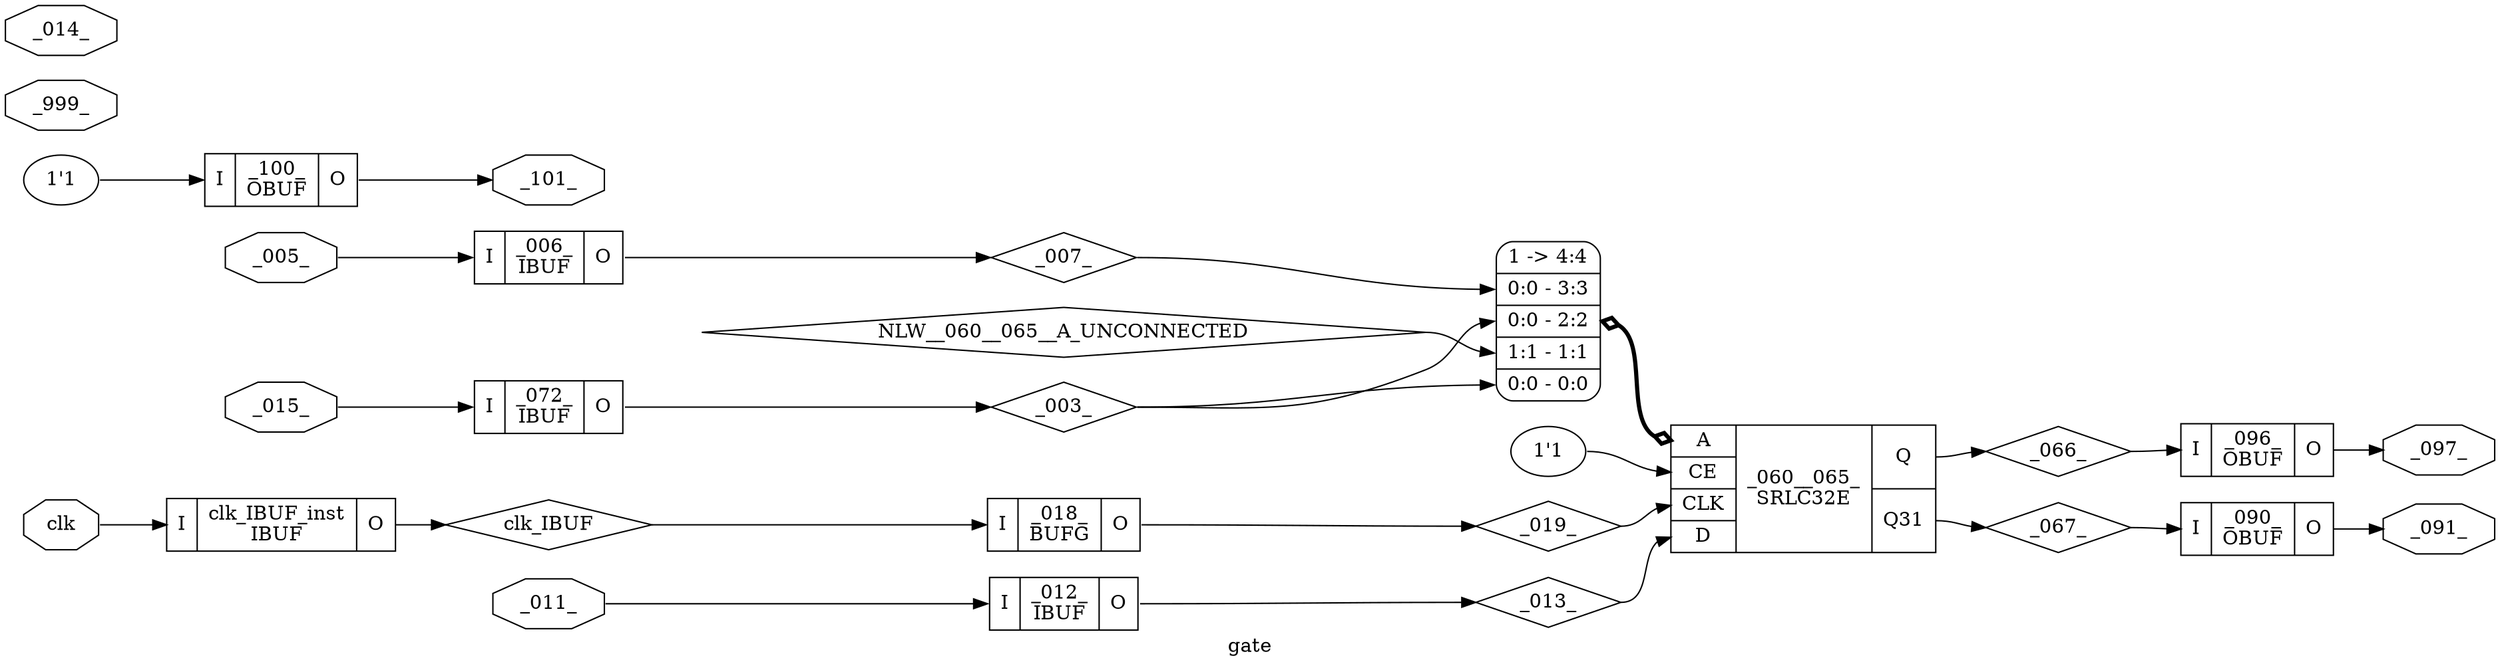 digraph "gate" {
label="gate";
rankdir="LR";
remincross=true;
n1 [ shape=diamond, label="NLW__060__065__A_UNCONNECTED", color="black", fontcolor="black"];
n2 [ shape=diamond, label="clk_IBUF", color="black", fontcolor="black"];
n3 [ shape=diamond, label="_067_", color="black", fontcolor="black"];
n4 [ shape=diamond, label="_066_", color="black", fontcolor="black"];
n5 [ shape=diamond, label="_019_", color="black", fontcolor="black"];
n6 [ shape=diamond, label="_013_", color="black", fontcolor="black"];
n7 [ shape=diamond, label="_007_", color="black", fontcolor="black"];
n8 [ shape=diamond, label="_003_", color="black", fontcolor="black"];
n9 [ shape=octagon, label="_101_", color="black", fontcolor="black"];
n10 [ shape=octagon, label="_097_", color="black", fontcolor="black"];
n11 [ shape=octagon, label="_091_", color="black", fontcolor="black"];
n12 [ shape=octagon, label="clk", color="black", fontcolor="black"];
n13 [ shape=octagon, label="_999_", color="black", fontcolor="black"];
n14 [ shape=octagon, label="_015_", color="black", fontcolor="black"];
n15 [ shape=octagon, label="_014_", color="black", fontcolor="black"];
n16 [ shape=octagon, label="_011_", color="black", fontcolor="black"];
n17 [ shape=octagon, label="_005_", color="black", fontcolor="black"];
c20 [ shape=record, label="{{<p18> I}|clk_IBUF_inst\nIBUF|{<p19> O}}",  ];
v0 [ label="1'1" ];
c21 [ shape=record, label="{{<p18> I}|_100_\nOBUF|{<p19> O}}",  ];
c22 [ shape=record, label="{{<p18> I}|_096_\nOBUF|{<p19> O}}",  ];
c23 [ shape=record, label="{{<p18> I}|_090_\nOBUF|{<p19> O}}",  ];
c24 [ shape=record, label="{{<p18> I}|_072_\nIBUF|{<p19> O}}",  ];
v1 [ label="1'1" ];
c31 [ shape=record, label="{{<p25> A|<p26> CE|<p27> CLK|<p28> D}|_060__065_\nSRLC32E|{<p29> Q|<p30> Q31}}",  ];
x2 [ shape=record, style=rounded, label="1 -&gt; 4:4 |<s3> 0:0 - 3:3 |<s2> 0:0 - 2:2 |<s1> 1:1 - 1:1 |<s0> 0:0 - 0:0 ", color="black", fontcolor="black" ];
x2:e -> c31:p25:w [arrowhead=odiamond, arrowtail=odiamond, dir=both, color="black", fontcolor="black", style="setlinewidth(3)", label=""];
c32 [ shape=record, label="{{<p18> I}|_018_\nBUFG|{<p19> O}}",  ];
c33 [ shape=record, label="{{<p18> I}|_012_\nIBUF|{<p19> O}}",  ];
c34 [ shape=record, label="{{<p18> I}|_006_\nIBUF|{<p19> O}}",  ];
n1:e -> x2:s1:w [color="black", fontcolor="black", label=""];
c22:p19:e -> n10:w [color="black", fontcolor="black", label=""];
c23:p19:e -> n11:w [color="black", fontcolor="black", label=""];
n12:e -> c20:p18:w [color="black", fontcolor="black", label=""];
n14:e -> c24:p18:w [color="black", fontcolor="black", label=""];
n16:e -> c33:p18:w [color="black", fontcolor="black", label=""];
n17:e -> c34:p18:w [color="black", fontcolor="black", label=""];
c20:p19:e -> n2:w [color="black", fontcolor="black", label=""];
n2:e -> c32:p18:w [color="black", fontcolor="black", label=""];
c31:p30:e -> n3:w [color="black", fontcolor="black", label=""];
n3:e -> c23:p18:w [color="black", fontcolor="black", label=""];
c31:p29:e -> n4:w [color="black", fontcolor="black", label=""];
n4:e -> c22:p18:w [color="black", fontcolor="black", label=""];
c32:p19:e -> n5:w [color="black", fontcolor="black", label=""];
n5:e -> c31:p27:w [color="black", fontcolor="black", label=""];
c33:p19:e -> n6:w [color="black", fontcolor="black", label=""];
n6:e -> c31:p28:w [color="black", fontcolor="black", label=""];
c34:p19:e -> n7:w [color="black", fontcolor="black", label=""];
n7:e -> x2:s3:w [color="black", fontcolor="black", label=""];
c24:p19:e -> n8:w [color="black", fontcolor="black", label=""];
n8:e -> x2:s0:w [color="black", fontcolor="black", label=""];
n8:e -> x2:s2:w [color="black", fontcolor="black", label=""];
c21:p19:e -> n9:w [color="black", fontcolor="black", label=""];
v0:e -> c21:p18:w [color="black", fontcolor="black", label=""];
v1:e -> c31:p26:w [color="black", fontcolor="black", label=""];
}
digraph "gold" {
label="gold";
rankdir="LR";
remincross=true;
n1 [ shape=diamond, label="clk_IBUF", color="black", fontcolor="black"];
n2 [ shape=diamond, label="_067_", color="black", fontcolor="black"];
n3 [ shape=diamond, label="_066_", color="black", fontcolor="black"];
n4 [ shape=diamond, label="_064_", color="black", fontcolor="black"];
n5 [ shape=diamond, label="_062_", color="black", fontcolor="black"];
n6 [ shape=diamond, label="_061_", color="black", fontcolor="black"];
n7 [ shape=diamond, label="_029_", color="black", fontcolor="black"];
n8 [ shape=diamond, label="_019_", color="black", fontcolor="black"];
n9 [ shape=diamond, label="_017_", color="black", fontcolor="black"];
n10 [ shape=diamond, label="_013_", color="black", fontcolor="black"];
n11 [ shape=diamond, label="_007_", color="black", fontcolor="black"];
n12 [ shape=diamond, label="_003_", color="black", fontcolor="black"];
n13 [ shape=octagon, label="_101_", color="black", fontcolor="black"];
n14 [ shape=octagon, label="_097_", color="black", fontcolor="black"];
n15 [ shape=octagon, label="_091_", color="black", fontcolor="black"];
n16 [ shape=octagon, label="clk", color="black", fontcolor="black"];
n17 [ shape=octagon, label="_999_", color="black", fontcolor="black"];
n18 [ shape=octagon, label="_015_", color="black", fontcolor="black"];
n19 [ shape=octagon, label="_014_", color="black", fontcolor="black"];
n20 [ shape=octagon, label="_011_", color="black", fontcolor="black"];
n21 [ shape=octagon, label="_005_", color="black", fontcolor="black"];
c24 [ shape=record, label="{{<p22> I}|clk_IBUF_inst\nIBUF|{<p23> O}}",  ];
c26 [ shape=record, label="{{<p25> I0}|_898_\nLUT1|{<p23> O}}",  ];
c27 [ shape=record, label="{{<p22> I}|_100_\nOBUF|{<p23> O}}",  ];
c28 [ shape=record, label="{{<p22> I}|_096_\nOBUF|{<p23> O}}",  ];
c29 [ shape=record, label="{{<p22> I}|_090_\nOBUF|{<p23> O}}",  ];
c30 [ shape=record, label="{{<p22> I}|_072_\nIBUF|{<p23> O}}",  ];
c31 [ shape=record, label="{{<p22> I}|_071_\nIBUF|{<p23> O}}",  ];
v0 [ label="1'1" ];
c41 [ shape=record, label="{{<p32> A0|<p33> A1|<p34> A2|<p35> A3|<p36> CE|<p37> CLK|<p38> D}|_065_\nSRLC16E|{<p39> Q|<p40> Q15}}",  ];
v1 [ label="1'1" ];
c42 [ shape=record, label="{{<p32> A0|<p33> A1|<p34> A2|<p35> A3|<p36> CE|<p37> CLK|<p38> D}|_060_\nSRLC16E|{<p39> Q|<p40> Q15}}",  ];
c43 [ shape=record, label="{{<p22> I}|_018_\nBUFG|{<p23> O}}",  ];
c44 [ shape=record, label="{{<p22> I}|_016_\nIBUF|{<p23> O}}",  ];
c45 [ shape=record, label="{{<p22> I}|_012_\nIBUF|{<p23> O}}",  ];
c46 [ shape=record, label="{{<p22> I}|_006_\nIBUF|{<p23> O}}",  ];
c24:p23:e -> n1:w [color="black", fontcolor="black", label=""];
n1:e -> c43:p22:w [color="black", fontcolor="black", label=""];
c45:p23:e -> n10:w [color="black", fontcolor="black", label=""];
n10:e -> c42:p34:w [color="black", fontcolor="black", label=""];
n10:e -> c42:p35:w [color="black", fontcolor="black", label=""];
n10:e -> c42:p38:w [color="black", fontcolor="black", label=""];
c46:p23:e -> n11:w [color="black", fontcolor="black", label=""];
n11:e -> c41:p35:w [color="black", fontcolor="black", label=""];
c30:p23:e -> n12:w [color="black", fontcolor="black", label=""];
n12:e -> c41:p32:w [color="black", fontcolor="black", label=""];
n12:e -> c41:p34:w [color="black", fontcolor="black", label=""];
c27:p23:e -> n13:w [color="black", fontcolor="black", label=""];
c28:p23:e -> n14:w [color="black", fontcolor="black", label=""];
c29:p23:e -> n15:w [color="black", fontcolor="black", label=""];
n16:e -> c24:p22:w [color="black", fontcolor="black", label=""];
n17:e -> c31:p22:w [color="black", fontcolor="black", label=""];
n18:e -> c30:p22:w [color="black", fontcolor="black", label=""];
n19:e -> c44:p22:w [color="black", fontcolor="black", label=""];
c41:p40:e -> n2:w [color="black", fontcolor="black", label=""];
n2:e -> c29:p22:w [color="black", fontcolor="black", label=""];
n20:e -> c45:p22:w [color="black", fontcolor="black", label=""];
n21:e -> c46:p22:w [color="black", fontcolor="black", label=""];
c41:p39:e -> n3:w [color="black", fontcolor="black", label=""];
n3:e -> c28:p22:w [color="black", fontcolor="black", label=""];
c26:p23:e -> n4:w [color="black", fontcolor="black", label=""];
n4:e -> c27:p22:w [color="black", fontcolor="black", label=""];
c42:p40:e -> n5:w [color="black", fontcolor="black", label=""];
n5:e -> c41:p33:w [color="black", fontcolor="black", label=""];
c42:p39:e -> n6:w [color="black", fontcolor="black", label=""];
n6:e -> c26:p25:w [color="black", fontcolor="black", label=""];
c31:p23:e -> n7:w [color="black", fontcolor="black", label=""];
n7:e -> c41:p38:w [color="black", fontcolor="black", label=""];
c43:p23:e -> n8:w [color="black", fontcolor="black", label=""];
n8:e -> c41:p37:w [color="black", fontcolor="black", label=""];
n8:e -> c42:p37:w [color="black", fontcolor="black", label=""];
c44:p23:e -> n9:w [color="black", fontcolor="black", label=""];
n9:e -> c42:p32:w [color="black", fontcolor="black", label=""];
n9:e -> c42:p33:w [color="black", fontcolor="black", label=""];
v0:e -> c41:p36:w [color="black", fontcolor="black", label=""];
v1:e -> c42:p36:w [color="black", fontcolor="black", label=""];
}
